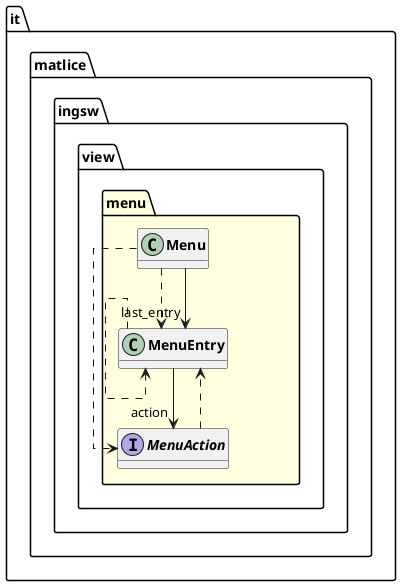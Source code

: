 @startuml

skinparam svgLinkTarget _parent
skinparam linetype ortho
package it.matlice.ingsw.view.menu [[../../../../../it/matlice/ingsw/view/menu/package-summary.html{it.matlice.ingsw.view.menu}]] #lightyellow {
}

class "<b><size:14>MenuEntry</b>" as it.matlice.ingsw.view.menu.MenuEntry  [[../../../../../it/matlice/ingsw/view/menu/MenuEntry.html{it.matlice.ingsw.view.menu.MenuEntry}]] {
}

hide it.matlice.ingsw.view.menu.MenuEntry fields
hide it.matlice.ingsw.view.menu.MenuEntry methods

interface "<b><size:14>MenuAction</b>" as it.matlice.ingsw.view.menu.MenuAction  [[../../../../../it/matlice/ingsw/view/menu/MenuAction.html{it.matlice.ingsw.view.menu.MenuAction}]] {
}

hide it.matlice.ingsw.view.menu.MenuAction fields
hide it.matlice.ingsw.view.menu.MenuAction methods

class "<b><size:14>Menu</b>" as it.matlice.ingsw.view.menu.Menu  [[../../../../../it/matlice/ingsw/view/menu/Menu.html{it.matlice.ingsw.view.menu.Menu}]] {
}

hide it.matlice.ingsw.view.menu.Menu fields
hide it.matlice.ingsw.view.menu.Menu methods

it.matlice.ingsw.view.menu.MenuEntry -->  "action" it.matlice.ingsw.view.menu.MenuAction
it.matlice.ingsw.view.menu.MenuEntry ..> it.matlice.ingsw.view.menu.MenuEntry
it.matlice.ingsw.view.menu.MenuAction ..> it.matlice.ingsw.view.menu.MenuEntry
it.matlice.ingsw.view.menu.Menu ..> it.matlice.ingsw.view.menu.MenuEntry
it.matlice.ingsw.view.menu.Menu -->  "last_entry" it.matlice.ingsw.view.menu.MenuEntry
it.matlice.ingsw.view.menu.Menu ..> it.matlice.ingsw.view.menu.MenuAction

@enduml
